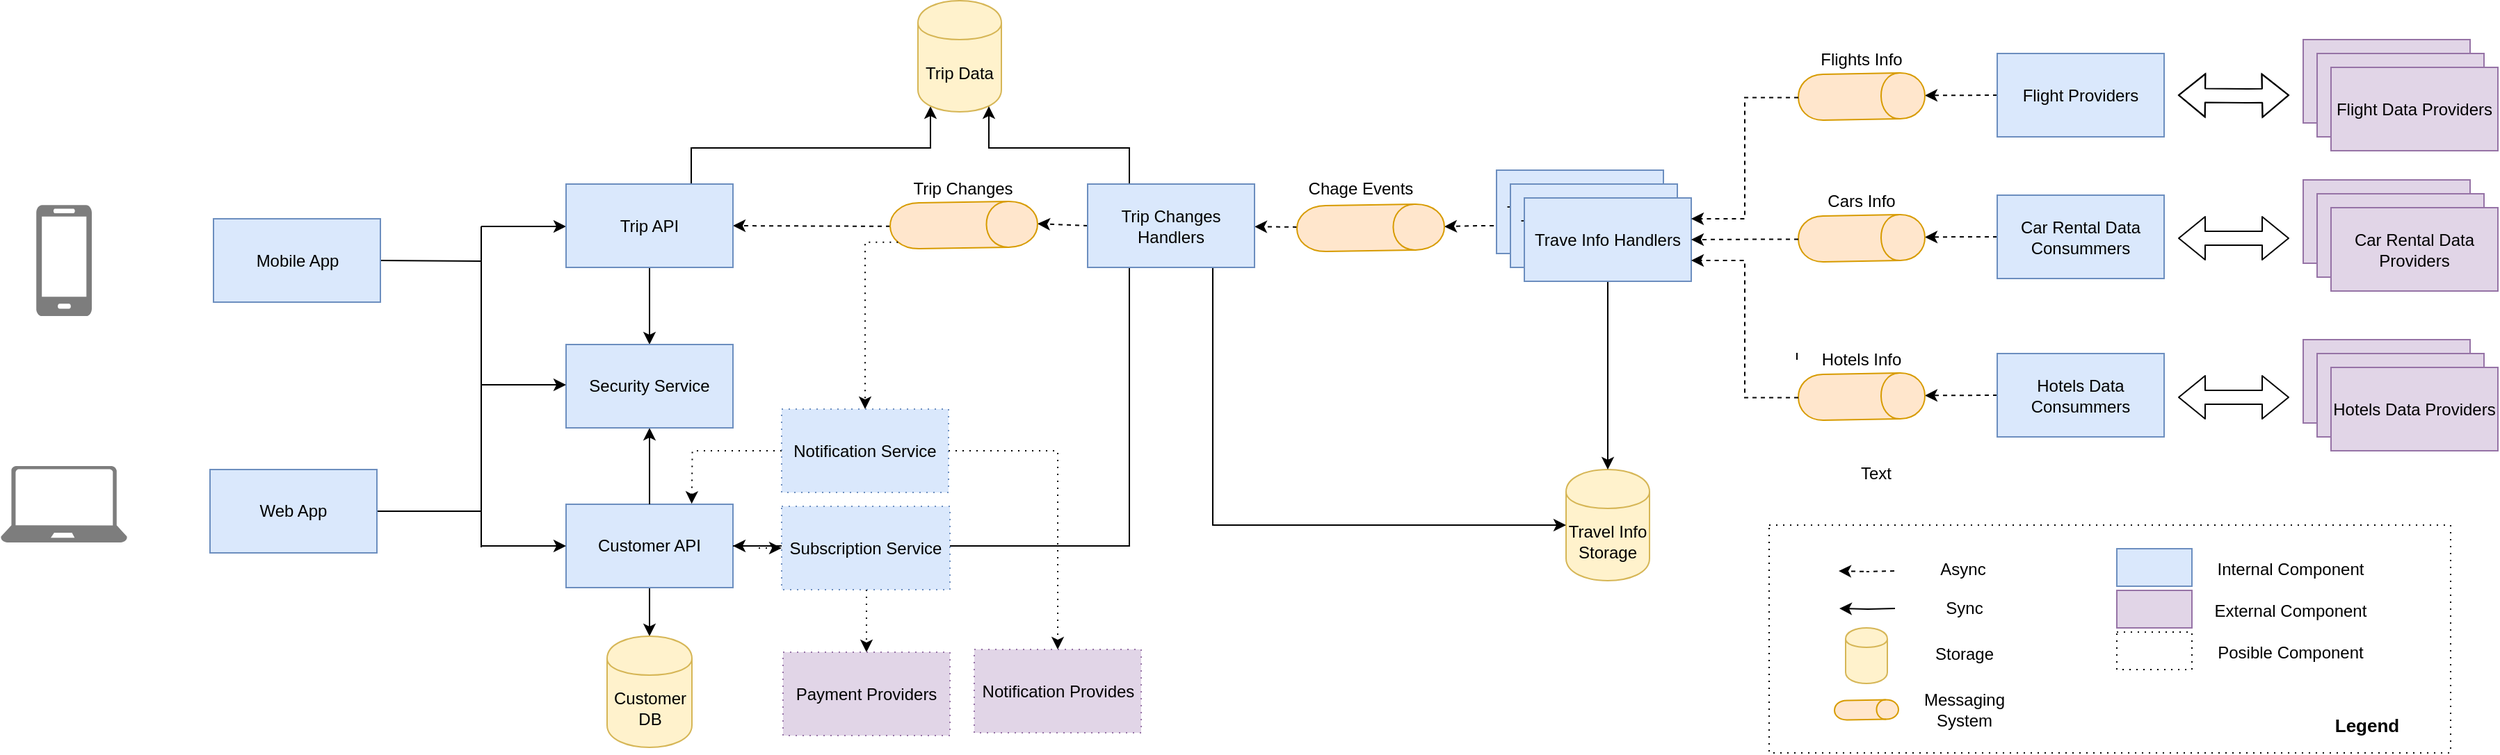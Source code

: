<mxfile pages="1" version="11.2.4" type="github"><diagram id="xNXH8w6hd6gxe_-yVW4Q" name="Page-1"><mxGraphModel dx="1127" dy="653" grid="1" gridSize="10" guides="1" tooltips="1" connect="1" arrows="1" fold="1" page="1" pageScale="1" pageWidth="850" pageHeight="1100" math="0" shadow="0"><root><mxCell id="0"/><mxCell id="1" parent="0"/><mxCell id="ifQ66hsuGqBcpVfuYwg4-45" value="" style="endArrow=classic;html=1;exitX=0.5;exitY=1;exitDx=0;exitDy=0;entryX=1;entryY=0.5;entryDx=0;entryDy=0;dashed=1;" parent="1" source="ifQ66hsuGqBcpVfuYwg4-40" target="t4FJQ2XaHqrF2Y2cfEET-6" edge="1"><mxGeometry width="50" height="50" relative="1" as="geometry"><mxPoint x="568" y="358" as="sourcePoint"/><mxPoint x="528" y="358" as="targetPoint"/></mxGeometry></mxCell><mxCell id="ifQ66hsuGqBcpVfuYwg4-43" value="" style="endArrow=classic;html=1;dashed=1;entryX=0.5;entryY=0;entryDx=0;entryDy=0;exitX=0;exitY=0.5;exitDx=0;exitDy=0;" parent="1" source="ifQ66hsuGqBcpVfuYwg4-33" target="ifQ66hsuGqBcpVfuYwg4-40" edge="1"><mxGeometry width="50" height="50" relative="1" as="geometry"><mxPoint x="842" y="358" as="sourcePoint"/><mxPoint x="812" y="358" as="targetPoint"/></mxGeometry></mxCell><mxCell id="ifQ66hsuGqBcpVfuYwg4-38" style="edgeStyle=orthogonalEdgeStyle;rounded=0;orthogonalLoop=1;jettySize=auto;html=1;exitX=0.5;exitY=1;exitDx=0;exitDy=0;" parent="1" source="t4FJQ2XaHqrF2Y2cfEET-1" target="t4FJQ2XaHqrF2Y2cfEET-10" edge="1"><mxGeometry relative="1" as="geometry"><mxPoint x="624" y="844" as="targetPoint"/></mxGeometry></mxCell><mxCell id="t4FJQ2XaHqrF2Y2cfEET-1" value="Customer API" style="rounded=0;whiteSpace=wrap;html=1;movable=1;resizable=1;rotatable=1;deletable=1;editable=1;connectable=1;fillColor=#dae8fc;strokeColor=#6c8ebf;" parent="1" vertex="1"><mxGeometry x="431" y="559" width="120" height="60" as="geometry"/></mxCell><mxCell id="ifQ66hsuGqBcpVfuYwg4-79" style="edgeStyle=elbowEdgeStyle;rounded=0;orthogonalLoop=1;jettySize=auto;elbow=vertical;html=1;" parent="1" target="t4FJQ2XaHqrF2Y2cfEET-6" edge="1"><mxGeometry relative="1" as="geometry"><mxPoint x="370" y="359" as="sourcePoint"/></mxGeometry></mxCell><mxCell id="ifQ66hsuGqBcpVfuYwg4-80" style="rounded=0;orthogonalLoop=1;jettySize=auto;elbow=vertical;html=1;entryX=0;entryY=0.5;entryDx=0;entryDy=0;" parent="1" target="t4FJQ2XaHqrF2Y2cfEET-1" edge="1"><mxGeometry relative="1" as="geometry"><mxPoint x="370" y="589" as="sourcePoint"/></mxGeometry></mxCell><mxCell id="ifQ66hsuGqBcpVfuYwg4-35" style="edgeStyle=orthogonalEdgeStyle;rounded=0;orthogonalLoop=1;jettySize=auto;html=1;exitX=0.75;exitY=0;exitDx=0;exitDy=0;entryX=0.15;entryY=0.95;entryDx=0;entryDy=0;entryPerimeter=0;" parent="1" source="t4FJQ2XaHqrF2Y2cfEET-6" target="t4FJQ2XaHqrF2Y2cfEET-8" edge="1"><mxGeometry relative="1" as="geometry"><mxPoint x="576" y="584" as="targetPoint"/></mxGeometry></mxCell><mxCell id="FGusSt41KmyFqLpjpx0f-3" style="edgeStyle=orthogonalEdgeStyle;rounded=0;orthogonalLoop=1;jettySize=auto;html=1;exitX=0.5;exitY=1;exitDx=0;exitDy=0;" edge="1" parent="1" source="t4FJQ2XaHqrF2Y2cfEET-6" target="FGusSt41KmyFqLpjpx0f-2"><mxGeometry relative="1" as="geometry"/></mxCell><mxCell id="t4FJQ2XaHqrF2Y2cfEET-6" value="&lt;div&gt;Trip API&lt;/div&gt;" style="rounded=0;whiteSpace=wrap;html=1;movable=1;resizable=1;rotatable=1;deletable=1;editable=1;connectable=1;fillColor=#dae8fc;strokeColor=#6c8ebf;" parent="1" vertex="1"><mxGeometry x="431" y="328.5" width="120" height="60" as="geometry"/></mxCell><mxCell id="t4FJQ2XaHqrF2Y2cfEET-8" value="Trip Data" style="shape=cylinder;whiteSpace=wrap;html=1;boundedLbl=1;backgroundOutline=1;fillColor=#fff2cc;strokeColor=#d6b656;" parent="1" vertex="1"><mxGeometry x="684" y="196.5" width="60" height="80" as="geometry"/></mxCell><mxCell id="t4FJQ2XaHqrF2Y2cfEET-9" value="Travel Info Storage" style="shape=cylinder;whiteSpace=wrap;html=1;boundedLbl=1;backgroundOutline=1;fillColor=#fff2cc;strokeColor=#d6b656;" parent="1" vertex="1"><mxGeometry x="1150" y="534" width="60" height="80" as="geometry"/></mxCell><mxCell id="t4FJQ2XaHqrF2Y2cfEET-10" value="&lt;div&gt;Customer&lt;/div&gt;&lt;div&gt;DB&lt;/div&gt;" style="shape=cylinder;whiteSpace=wrap;html=1;boundedLbl=1;backgroundOutline=1;fillColor=#fff2cc;strokeColor=#d6b656;" parent="1" vertex="1"><mxGeometry x="460.5" y="654" width="61" height="80" as="geometry"/></mxCell><mxCell id="t4FJQ2XaHqrF2Y2cfEET-17" value="" style="pointerEvents=1;shadow=0;dashed=0;html=1;strokeColor=none;labelPosition=center;verticalLabelPosition=bottom;verticalAlign=top;align=center;shape=mxgraph.azure.laptop;fillColor=#7D7D7D;" parent="1" vertex="1"><mxGeometry x="24.5" y="531.5" width="91" height="55" as="geometry"/></mxCell><mxCell id="t4FJQ2XaHqrF2Y2cfEET-18" value="" style="pointerEvents=1;shadow=0;dashed=0;html=1;strokeColor=none;labelPosition=center;verticalLabelPosition=bottom;verticalAlign=top;align=center;shape=mxgraph.azure.mobile;fillColor=#7D7D7D;" parent="1" vertex="1"><mxGeometry x="50" y="343.5" width="40" height="80" as="geometry"/></mxCell><mxCell id="ifQ66hsuGqBcpVfuYwg4-27" style="rounded=0;orthogonalLoop=1;jettySize=auto;html=1;exitX=0;exitY=0.5;exitDx=0;exitDy=0;entryX=0.5;entryY=0;entryDx=0;entryDy=0;dashed=1;movable=0;resizable=0;rotatable=0;deletable=0;editable=0;connectable=0;" parent="1" source="t4FJQ2XaHqrF2Y2cfEET-21" target="rb1_-ttLr2s3xdYtSHh9-11" edge="1"><mxGeometry relative="1" as="geometry"/></mxCell><mxCell id="t4FJQ2XaHqrF2Y2cfEET-21" value="Flight Providers" style="whiteSpace=wrap;html=1;fillColor=#dae8fc;strokeColor=#6c8ebf;movable=0;resizable=0;rotatable=0;deletable=0;editable=0;connectable=0;" parent="1" vertex="1"><mxGeometry x="1460" y="234.5" width="120" height="60" as="geometry"/></mxCell><mxCell id="ifQ66hsuGqBcpVfuYwg4-28" style="edgeStyle=orthogonalEdgeStyle;rounded=0;orthogonalLoop=1;jettySize=auto;html=1;exitX=0;exitY=0.5;exitDx=0;exitDy=0;entryX=0.5;entryY=0;entryDx=0;entryDy=0;dashed=1;movable=0;resizable=0;rotatable=0;deletable=0;editable=0;connectable=0;" parent="1" source="t4FJQ2XaHqrF2Y2cfEET-23" target="t4FJQ2XaHqrF2Y2cfEET-11" edge="1"><mxGeometry relative="1" as="geometry"/></mxCell><mxCell id="t4FJQ2XaHqrF2Y2cfEET-23" value="Car Rental Data Consummers" style="whiteSpace=wrap;html=1;fillColor=#dae8fc;strokeColor=#6c8ebf;movable=0;resizable=0;rotatable=0;deletable=0;editable=0;connectable=0;" parent="1" vertex="1"><mxGeometry x="1460" y="336.5" width="120" height="60" as="geometry"/></mxCell><mxCell id="ifQ66hsuGqBcpVfuYwg4-29" style="rounded=0;orthogonalLoop=1;jettySize=auto;html=1;exitX=0;exitY=0.5;exitDx=0;exitDy=0;entryX=0.5;entryY=0;entryDx=0;entryDy=0;dashed=1;movable=0;resizable=0;rotatable=0;deletable=0;editable=0;connectable=0;" parent="1" source="t4FJQ2XaHqrF2Y2cfEET-25" target="rb1_-ttLr2s3xdYtSHh9-14" edge="1"><mxGeometry relative="1" as="geometry"><mxPoint x="1430" y="378" as="targetPoint"/></mxGeometry></mxCell><mxCell id="t4FJQ2XaHqrF2Y2cfEET-25" value="Hotels Data Consummers" style="whiteSpace=wrap;html=1;fillColor=#dae8fc;strokeColor=#6c8ebf;movable=0;resizable=0;rotatable=0;deletable=0;editable=0;connectable=0;" parent="1" vertex="1"><mxGeometry x="1460" y="450.5" width="120" height="60" as="geometry"/></mxCell><mxCell id="ifQ66hsuGqBcpVfuYwg4-1" value="" style="shape=flexArrow;endArrow=classic;startArrow=classic;html=1;movable=0;resizable=0;rotatable=0;deletable=0;editable=0;connectable=0;" parent="1" edge="1"><mxGeometry width="50" height="50" relative="1" as="geometry"><mxPoint x="1590" y="264.5" as="sourcePoint"/><mxPoint x="1670" y="264.5" as="targetPoint"/><Array as="points"><mxPoint x="1640" y="265"/></Array></mxGeometry></mxCell><mxCell id="ifQ66hsuGqBcpVfuYwg4-5" value="" style="whiteSpace=wrap;html=1;fillColor=#e1d5e7;strokeColor=#9673a6;movable=0;resizable=0;rotatable=0;deletable=0;editable=0;connectable=0;" parent="1" vertex="1"><mxGeometry x="1680" y="325.5" width="120" height="60" as="geometry"/></mxCell><mxCell id="ifQ66hsuGqBcpVfuYwg4-6" value="Flight Providers" style="whiteSpace=wrap;html=1;fillColor=#e1d5e7;strokeColor=#9673a6;movable=0;resizable=0;rotatable=0;deletable=0;editable=0;connectable=0;" parent="1" vertex="1"><mxGeometry x="1680" y="224.5" width="120" height="60" as="geometry"/></mxCell><mxCell id="ifQ66hsuGqBcpVfuYwg4-7" value="" style="whiteSpace=wrap;html=1;fillColor=#e1d5e7;strokeColor=#9673a6;movable=0;resizable=0;rotatable=0;deletable=0;editable=0;connectable=0;" parent="1" vertex="1"><mxGeometry x="1680" y="440.5" width="120" height="60" as="geometry"/></mxCell><mxCell id="ifQ66hsuGqBcpVfuYwg4-8" value="Flight Providers" style="whiteSpace=wrap;html=1;fillColor=#e1d5e7;strokeColor=#9673a6;movable=0;resizable=0;rotatable=0;deletable=0;editable=0;connectable=0;" parent="1" vertex="1"><mxGeometry x="1690" y="234.5" width="120" height="60" as="geometry"/></mxCell><mxCell id="ifQ66hsuGqBcpVfuYwg4-9" value="Flight Data Providers" style="whiteSpace=wrap;html=1;fillColor=#e1d5e7;strokeColor=#9673a6;movable=0;resizable=0;rotatable=0;deletable=0;editable=0;connectable=0;" parent="1" vertex="1"><mxGeometry x="1700" y="244.5" width="120" height="60" as="geometry"/></mxCell><mxCell id="ifQ66hsuGqBcpVfuYwg4-10" value="" style="whiteSpace=wrap;html=1;fillColor=#e1d5e7;strokeColor=#9673a6;movable=0;resizable=0;rotatable=0;deletable=0;editable=0;connectable=0;" parent="1" vertex="1"><mxGeometry x="1690" y="335.5" width="120" height="60" as="geometry"/></mxCell><mxCell id="ifQ66hsuGqBcpVfuYwg4-11" value="Car Rental Data Providers" style="whiteSpace=wrap;html=1;fillColor=#e1d5e7;strokeColor=#9673a6;movable=0;resizable=0;rotatable=0;deletable=0;editable=0;connectable=0;" parent="1" vertex="1"><mxGeometry x="1700" y="345.5" width="120" height="60" as="geometry"/></mxCell><mxCell id="ifQ66hsuGqBcpVfuYwg4-12" value="" style="whiteSpace=wrap;html=1;fillColor=#e1d5e7;strokeColor=#9673a6;movable=0;resizable=0;rotatable=0;deletable=0;editable=0;connectable=0;" parent="1" vertex="1"><mxGeometry x="1690" y="450.5" width="120" height="60" as="geometry"/></mxCell><mxCell id="ifQ66hsuGqBcpVfuYwg4-13" value="Hotels Data Providers" style="whiteSpace=wrap;html=1;fillColor=#e1d5e7;strokeColor=#9673a6;movable=0;resizable=0;rotatable=0;deletable=0;editable=0;connectable=0;" parent="1" vertex="1"><mxGeometry x="1700" y="460.5" width="120" height="60" as="geometry"/></mxCell><mxCell id="ifQ66hsuGqBcpVfuYwg4-14" value="" style="shape=flexArrow;endArrow=classic;startArrow=classic;html=1;movable=0;resizable=0;rotatable=0;deletable=0;editable=0;connectable=0;" parent="1" edge="1"><mxGeometry width="50" height="50" relative="1" as="geometry"><mxPoint x="1590" y="367.5" as="sourcePoint"/><mxPoint x="1670" y="367.5" as="targetPoint"/></mxGeometry></mxCell><mxCell id="ifQ66hsuGqBcpVfuYwg4-15" value="" style="shape=flexArrow;endArrow=classic;startArrow=classic;html=1;movable=0;resizable=0;rotatable=0;deletable=0;editable=0;connectable=0;" parent="1" edge="1"><mxGeometry width="50" height="50" relative="1" as="geometry"><mxPoint x="1590" y="482" as="sourcePoint"/><mxPoint x="1670" y="482" as="targetPoint"/></mxGeometry></mxCell><mxCell id="ifQ66hsuGqBcpVfuYwg4-32" style="edgeStyle=orthogonalEdgeStyle;rounded=0;orthogonalLoop=1;jettySize=auto;html=1;exitX=0;exitY=0.5;exitDx=0;exitDy=0;entryX=0.5;entryY=0;entryDx=0;entryDy=0;dashed=1;" parent="1" source="rb1_-ttLr2s3xdYtSHh9-18" target="ifQ66hsuGqBcpVfuYwg4-31" edge="1"><mxGeometry relative="1" as="geometry"/></mxCell><mxCell id="ifQ66hsuGqBcpVfuYwg4-17" value="Trave Info Handlers" style="whiteSpace=wrap;html=1;fillColor=#dae8fc;strokeColor=#6c8ebf;" parent="1" vertex="1"><mxGeometry x="1100" y="318.5" width="120" height="60" as="geometry"/></mxCell><mxCell id="ifQ66hsuGqBcpVfuYwg4-26" style="edgeStyle=orthogonalEdgeStyle;rounded=0;orthogonalLoop=1;jettySize=auto;html=1;exitX=0.5;exitY=1;exitDx=0;exitDy=0;entryX=0.5;entryY=0;entryDx=0;entryDy=0;" parent="1" target="t4FJQ2XaHqrF2Y2cfEET-9" edge="1" source="rb1_-ttLr2s3xdYtSHh9-19"><mxGeometry relative="1" as="geometry"><mxPoint x="1160" y="379" as="sourcePoint"/><mxPoint x="1179.667" y="524" as="targetPoint"/></mxGeometry></mxCell><mxCell id="ifQ66hsuGqBcpVfuYwg4-23" style="rounded=0;orthogonalLoop=1;jettySize=auto;html=1;exitX=1;exitY=0.5;exitDx=0;exitDy=0;endArrow=none;endFill=0;" parent="1" source="ifQ66hsuGqBcpVfuYwg4-19" edge="1"><mxGeometry relative="1" as="geometry"><mxPoint x="370" y="564" as="targetPoint"/></mxGeometry></mxCell><mxCell id="ifQ66hsuGqBcpVfuYwg4-19" value="Web App" style="rounded=0;whiteSpace=wrap;html=1;movable=1;resizable=1;rotatable=1;deletable=1;editable=1;connectable=1;fillColor=#dae8fc;strokeColor=#6c8ebf;" parent="1" vertex="1"><mxGeometry x="175" y="534" width="120" height="60" as="geometry"/></mxCell><mxCell id="ifQ66hsuGqBcpVfuYwg4-22" style="rounded=0;orthogonalLoop=1;jettySize=auto;html=1;exitX=1;exitY=0.5;exitDx=0;exitDy=0;endArrow=none;endFill=0;" parent="1" source="ifQ66hsuGqBcpVfuYwg4-20" edge="1"><mxGeometry relative="1" as="geometry"><mxPoint x="370" y="384" as="targetPoint"/></mxGeometry></mxCell><mxCell id="ifQ66hsuGqBcpVfuYwg4-20" value="Mobile App" style="rounded=0;whiteSpace=wrap;html=1;movable=1;resizable=1;rotatable=1;deletable=1;editable=1;connectable=1;fillColor=#dae8fc;strokeColor=#6c8ebf;" parent="1" vertex="1"><mxGeometry x="177.5" y="353.5" width="120" height="60" as="geometry"/></mxCell><mxCell id="ifQ66hsuGqBcpVfuYwg4-51" value="" style="edgeStyle=none;rounded=0;orthogonalLoop=1;jettySize=auto;html=1;dashed=1;" parent="1" source="ifQ66hsuGqBcpVfuYwg4-31" target="ifQ66hsuGqBcpVfuYwg4-33" edge="1"><mxGeometry relative="1" as="geometry"/></mxCell><mxCell id="ifQ66hsuGqBcpVfuYwg4-31" value="" style="shape=cylinder;whiteSpace=wrap;html=1;boundedLbl=1;backgroundOutline=1;rotation=89;fillColor=#ffe6cc;strokeColor=#d79b00;" parent="1" vertex="1"><mxGeometry x="993" y="307" width="33" height="106" as="geometry"/></mxCell><mxCell id="ifQ66hsuGqBcpVfuYwg4-34" style="edgeStyle=orthogonalEdgeStyle;rounded=0;orthogonalLoop=1;jettySize=auto;html=1;exitX=0.25;exitY=0;exitDx=0;exitDy=0;entryX=0.85;entryY=0.95;entryDx=0;entryDy=0;entryPerimeter=0;" parent="1" source="ifQ66hsuGqBcpVfuYwg4-33" target="t4FJQ2XaHqrF2Y2cfEET-8" edge="1"><mxGeometry relative="1" as="geometry"><mxPoint x="776" y="591" as="targetPoint"/></mxGeometry></mxCell><mxCell id="ifQ66hsuGqBcpVfuYwg4-37" style="edgeStyle=orthogonalEdgeStyle;rounded=0;orthogonalLoop=1;jettySize=auto;html=1;exitX=0.75;exitY=1;exitDx=0;exitDy=0;entryX=0;entryY=0.5;entryDx=0;entryDy=0;" parent="1" source="ifQ66hsuGqBcpVfuYwg4-33" target="t4FJQ2XaHqrF2Y2cfEET-9" edge="1"><mxGeometry relative="1" as="geometry"/></mxCell><mxCell id="rb1_-ttLr2s3xdYtSHh9-34" style="edgeStyle=orthogonalEdgeStyle;rounded=0;orthogonalLoop=1;jettySize=auto;html=1;exitX=0.25;exitY=1;exitDx=0;exitDy=0;entryX=1;entryY=0.5;entryDx=0;entryDy=0;startSize=6;endArrow=classic;endFill=1;startArrow=none;startFill=0;" edge="1" parent="1" source="ifQ66hsuGqBcpVfuYwg4-33" target="t4FJQ2XaHqrF2Y2cfEET-1"><mxGeometry relative="1" as="geometry"/></mxCell><mxCell id="ifQ66hsuGqBcpVfuYwg4-33" value="Trip Changes Handlers" style="rounded=0;whiteSpace=wrap;html=1;movable=1;resizable=1;rotatable=1;deletable=1;editable=1;connectable=1;fillColor=#dae8fc;strokeColor=#6c8ebf;" parent="1" vertex="1"><mxGeometry x="806" y="328.5" width="120" height="60" as="geometry"/></mxCell><mxCell id="ifQ66hsuGqBcpVfuYwg4-39" value="&lt;div&gt;Chage Events&lt;br&gt;&lt;/div&gt;" style="text;html=1;strokeColor=none;fillColor=none;align=center;verticalAlign=middle;whiteSpace=wrap;rounded=0;dashed=1;" parent="1" vertex="1"><mxGeometry x="956" y="322" width="93" height="20" as="geometry"/></mxCell><mxCell id="ifQ66hsuGqBcpVfuYwg4-40" value="" style="shape=cylinder;whiteSpace=wrap;html=1;boundedLbl=1;backgroundOutline=1;rotation=89;fillColor=#ffe6cc;strokeColor=#d79b00;" parent="1" vertex="1"><mxGeometry x="700.5" y="305" width="33" height="106" as="geometry"/></mxCell><mxCell id="ifQ66hsuGqBcpVfuYwg4-46" value="Trip Changes" style="text;html=1;strokeColor=none;fillColor=none;align=center;verticalAlign=middle;whiteSpace=wrap;rounded=0;dashed=1;" parent="1" vertex="1"><mxGeometry x="670" y="322" width="93" height="20" as="geometry"/></mxCell><mxCell id="rb1_-ttLr2s3xdYtSHh9-3" value="" style="endArrow=none;html=1;startSize=6;" edge="1" parent="1"><mxGeometry width="50" height="50" relative="1" as="geometry"><mxPoint x="370" y="590" as="sourcePoint"/><mxPoint x="370" y="359" as="targetPoint"/></mxGeometry></mxCell><mxCell id="FGusSt41KmyFqLpjpx0f-5" value="" style="edgeStyle=orthogonalEdgeStyle;rounded=0;orthogonalLoop=1;jettySize=auto;html=1;endArrow=none;endFill=0;startArrow=classic;startFill=1;" edge="1" parent="1" source="FGusSt41KmyFqLpjpx0f-2" target="t4FJQ2XaHqrF2Y2cfEET-1"><mxGeometry relative="1" as="geometry"/></mxCell><mxCell id="FGusSt41KmyFqLpjpx0f-2" value="Security Service" style="rounded=0;whiteSpace=wrap;html=1;movable=1;resizable=1;rotatable=1;deletable=1;editable=1;connectable=1;fillColor=#dae8fc;strokeColor=#6c8ebf;comic=0;glass=0;shadow=0;" vertex="1" parent="1"><mxGeometry x="431" y="444" width="120" height="60" as="geometry"/></mxCell><mxCell id="FGusSt41KmyFqLpjpx0f-6" style="edgeStyle=elbowEdgeStyle;rounded=0;orthogonalLoop=1;jettySize=auto;elbow=vertical;html=1;" edge="1" parent="1"><mxGeometry relative="1" as="geometry"><mxPoint x="370" y="473.0" as="sourcePoint"/><mxPoint x="431" y="472.724" as="targetPoint"/></mxGeometry></mxCell><mxCell id="rb1_-ttLr2s3xdYtSHh9-4" value="" style="group;movable=0;resizable=0;rotatable=0;deletable=0;editable=0;connectable=0;" vertex="1" connectable="0" parent="1"><mxGeometry x="1296" y="574" width="490" height="164" as="geometry"/></mxCell><mxCell id="ifQ66hsuGqBcpVfuYwg4-82" value="" style="rounded=0;whiteSpace=wrap;html=1;dashed=1;dashPattern=1 4;movable=0;resizable=0;rotatable=0;deletable=0;editable=0;connectable=0;" parent="rb1_-ttLr2s3xdYtSHh9-4" vertex="1"><mxGeometry width="490" height="164" as="geometry"/></mxCell><mxCell id="ifQ66hsuGqBcpVfuYwg4-62" style="edgeStyle=orthogonalEdgeStyle;rounded=0;orthogonalLoop=1;jettySize=auto;html=1;dashed=1;movable=0;resizable=0;rotatable=0;deletable=0;editable=0;connectable=0;" parent="rb1_-ttLr2s3xdYtSHh9-4" edge="1"><mxGeometry relative="1" as="geometry"><mxPoint x="90" y="33.0" as="sourcePoint"/><mxPoint x="50" y="33.0" as="targetPoint"/></mxGeometry></mxCell><mxCell id="ifQ66hsuGqBcpVfuYwg4-63" value="Async" style="text;html=1;strokeColor=none;fillColor=none;align=center;verticalAlign=middle;whiteSpace=wrap;rounded=0;dashed=1;movable=0;resizable=0;rotatable=0;deletable=0;editable=0;connectable=0;" parent="rb1_-ttLr2s3xdYtSHh9-4" vertex="1"><mxGeometry x="100" y="17" width="79" height="30" as="geometry"/></mxCell><mxCell id="ifQ66hsuGqBcpVfuYwg4-64" style="edgeStyle=orthogonalEdgeStyle;rounded=0;orthogonalLoop=1;jettySize=auto;html=1;movable=0;resizable=0;rotatable=0;deletable=0;editable=0;connectable=0;" parent="rb1_-ttLr2s3xdYtSHh9-4" edge="1"><mxGeometry relative="1" as="geometry"><mxPoint x="90.5" y="60" as="sourcePoint"/><mxPoint x="50.5" y="60" as="targetPoint"/></mxGeometry></mxCell><mxCell id="ifQ66hsuGqBcpVfuYwg4-65" value="Storage" style="text;html=1;strokeColor=none;fillColor=none;align=center;verticalAlign=middle;whiteSpace=wrap;rounded=0;dashed=1;movable=0;resizable=0;rotatable=0;deletable=0;editable=0;connectable=0;" parent="rb1_-ttLr2s3xdYtSHh9-4" vertex="1"><mxGeometry x="100.5" y="78" width="79" height="30" as="geometry"/></mxCell><mxCell id="ifQ66hsuGqBcpVfuYwg4-66" value="" style="shape=cylinder;whiteSpace=wrap;html=1;boundedLbl=1;backgroundOutline=1;fillColor=#fff2cc;strokeColor=#d6b656;movable=0;resizable=0;rotatable=0;deletable=0;editable=0;connectable=0;" parent="rb1_-ttLr2s3xdYtSHh9-4" vertex="1"><mxGeometry x="55" y="74" width="30" height="40" as="geometry"/></mxCell><mxCell id="ifQ66hsuGqBcpVfuYwg4-67" value="Sync" style="text;html=1;strokeColor=none;fillColor=none;align=center;verticalAlign=middle;whiteSpace=wrap;rounded=0;dashed=1;movable=0;resizable=0;rotatable=0;deletable=0;editable=0;connectable=0;" parent="rb1_-ttLr2s3xdYtSHh9-4" vertex="1"><mxGeometry x="100.5" y="45" width="79" height="30" as="geometry"/></mxCell><mxCell id="ifQ66hsuGqBcpVfuYwg4-68" value="" style="whiteSpace=wrap;html=1;fillColor=#dae8fc;strokeColor=#6c8ebf;movable=0;resizable=0;rotatable=0;deletable=0;editable=0;connectable=0;" parent="rb1_-ttLr2s3xdYtSHh9-4" vertex="1"><mxGeometry x="250" y="17" width="54" height="27" as="geometry"/></mxCell><mxCell id="ifQ66hsuGqBcpVfuYwg4-69" value="Internal Component" style="text;html=1;strokeColor=none;fillColor=none;align=center;verticalAlign=middle;whiteSpace=wrap;rounded=0;dashed=1;movable=0;resizable=0;rotatable=0;deletable=0;editable=0;connectable=0;" parent="rb1_-ttLr2s3xdYtSHh9-4" vertex="1"><mxGeometry x="310" y="17" width="130" height="30" as="geometry"/></mxCell><mxCell id="ifQ66hsuGqBcpVfuYwg4-70" value="" style="whiteSpace=wrap;html=1;fillColor=#e1d5e7;strokeColor=#9673a6;movable=0;resizable=0;rotatable=0;deletable=0;editable=0;connectable=0;" parent="rb1_-ttLr2s3xdYtSHh9-4" vertex="1"><mxGeometry x="250" y="47" width="54" height="27" as="geometry"/></mxCell><mxCell id="ifQ66hsuGqBcpVfuYwg4-71" value="External Component" style="text;html=1;strokeColor=none;fillColor=none;align=center;verticalAlign=middle;whiteSpace=wrap;rounded=0;dashed=1;movable=0;resizable=0;rotatable=0;deletable=0;editable=0;connectable=0;" parent="rb1_-ttLr2s3xdYtSHh9-4" vertex="1"><mxGeometry x="310" y="47" width="130" height="30" as="geometry"/></mxCell><mxCell id="ifQ66hsuGqBcpVfuYwg4-72" value="" style="whiteSpace=wrap;html=1;dashed=1;dashPattern=1 4;movable=0;resizable=0;rotatable=0;deletable=0;editable=0;connectable=0;" parent="rb1_-ttLr2s3xdYtSHh9-4" vertex="1"><mxGeometry x="250" y="77" width="54" height="27" as="geometry"/></mxCell><mxCell id="ifQ66hsuGqBcpVfuYwg4-73" value="Posible Component" style="text;html=1;strokeColor=none;fillColor=none;align=center;verticalAlign=middle;whiteSpace=wrap;rounded=0;dashed=1;movable=0;resizable=0;rotatable=0;deletable=0;editable=0;connectable=0;" parent="rb1_-ttLr2s3xdYtSHh9-4" vertex="1"><mxGeometry x="310" y="77" width="130" height="30" as="geometry"/></mxCell><mxCell id="ifQ66hsuGqBcpVfuYwg4-74" value="" style="shape=cylinder;whiteSpace=wrap;html=1;boundedLbl=1;backgroundOutline=1;rotation=89;fillColor=#ffe6cc;strokeColor=#d79b00;movable=0;resizable=0;rotatable=0;deletable=0;editable=0;connectable=0;" parent="rb1_-ttLr2s3xdYtSHh9-4" vertex="1"><mxGeometry x="63" y="110" width="14" height="46" as="geometry"/></mxCell><mxCell id="ifQ66hsuGqBcpVfuYwg4-76" value="Messaging System" style="text;html=1;strokeColor=none;fillColor=none;align=center;verticalAlign=middle;whiteSpace=wrap;rounded=0;dashed=1;movable=0;resizable=0;rotatable=0;deletable=0;editable=0;connectable=0;" parent="rb1_-ttLr2s3xdYtSHh9-4" vertex="1"><mxGeometry x="100.5" y="118" width="79" height="30" as="geometry"/></mxCell><mxCell id="ifQ66hsuGqBcpVfuYwg4-81" value="Legend" style="text;html=1;strokeColor=none;fillColor=none;align=center;verticalAlign=middle;whiteSpace=wrap;rounded=0;dashed=1;dashPattern=1 4;fontStyle=1;fontSize=13;movable=0;resizable=0;rotatable=0;deletable=0;editable=0;connectable=0;" parent="rb1_-ttLr2s3xdYtSHh9-4" vertex="1"><mxGeometry x="389.5" y="133" width="80" height="21" as="geometry"/></mxCell><mxCell id="rb1_-ttLr2s3xdYtSHh9-9" value="" style="group;movable=0;resizable=0;rotatable=0;deletable=0;editable=0;connectable=0;" vertex="1" connectable="0" parent="1"><mxGeometry x="1316" y="322.0" width="93" height="91" as="geometry"/></mxCell><mxCell id="t4FJQ2XaHqrF2Y2cfEET-11" value="" style="shape=cylinder;whiteSpace=wrap;html=1;boundedLbl=1;backgroundOutline=1;rotation=89;fillColor=#ffe6cc;strokeColor=#d79b00;movable=0;resizable=0;rotatable=0;deletable=0;editable=0;connectable=0;" parent="rb1_-ttLr2s3xdYtSHh9-9" vertex="1"><mxGeometry x="30" width="33" height="91" as="geometry"/></mxCell><mxCell id="ifQ66hsuGqBcpVfuYwg4-55" value="Cars Info" style="text;html=1;strokeColor=none;fillColor=none;align=center;verticalAlign=middle;whiteSpace=wrap;rounded=0;dashed=1;movable=0;resizable=0;rotatable=0;deletable=0;editable=0;connectable=0;" parent="rb1_-ttLr2s3xdYtSHh9-9" vertex="1"><mxGeometry y="9.0" width="93" height="20" as="geometry"/></mxCell><mxCell id="rb1_-ttLr2s3xdYtSHh9-10" value="" style="group;movable=0;resizable=0;rotatable=0;deletable=0;editable=0;connectable=0;" vertex="1" connectable="0" parent="1"><mxGeometry x="1316" y="220.0" width="93" height="91" as="geometry"/></mxCell><mxCell id="rb1_-ttLr2s3xdYtSHh9-11" value="" style="shape=cylinder;whiteSpace=wrap;html=1;boundedLbl=1;backgroundOutline=1;rotation=89;fillColor=#ffe6cc;strokeColor=#d79b00;movable=0;resizable=0;rotatable=0;deletable=0;editable=0;connectable=0;" vertex="1" parent="rb1_-ttLr2s3xdYtSHh9-10"><mxGeometry x="30" width="33" height="91" as="geometry"/></mxCell><mxCell id="rb1_-ttLr2s3xdYtSHh9-12" value="Flights Info" style="text;html=1;strokeColor=none;fillColor=none;align=center;verticalAlign=middle;whiteSpace=wrap;rounded=0;dashed=1;movable=0;resizable=0;rotatable=0;deletable=0;editable=0;connectable=0;" vertex="1" parent="rb1_-ttLr2s3xdYtSHh9-10"><mxGeometry y="9.0" width="93" height="20" as="geometry"/></mxCell><mxCell id="rb1_-ttLr2s3xdYtSHh9-13" value="" style="group;movable=0;resizable=0;rotatable=0;deletable=0;editable=0;connectable=0;" vertex="1" connectable="0" parent="1"><mxGeometry x="1316" y="436.0" width="93" height="91" as="geometry"/></mxCell><mxCell id="rb1_-ttLr2s3xdYtSHh9-14" value="" style="shape=cylinder;whiteSpace=wrap;html=1;boundedLbl=1;backgroundOutline=1;rotation=89;fillColor=#ffe6cc;strokeColor=#d79b00;movable=0;resizable=0;rotatable=0;deletable=0;editable=0;connectable=0;" vertex="1" parent="rb1_-ttLr2s3xdYtSHh9-13"><mxGeometry x="30" width="33" height="91" as="geometry"/></mxCell><mxCell id="rb1_-ttLr2s3xdYtSHh9-15" value="Hotels Info" style="text;html=1;strokeColor=none;fillColor=none;align=center;verticalAlign=middle;whiteSpace=wrap;rounded=0;dashed=1;movable=0;resizable=0;rotatable=0;deletable=0;editable=0;connectable=0;" vertex="1" parent="rb1_-ttLr2s3xdYtSHh9-13"><mxGeometry y="9.0" width="93" height="20" as="geometry"/></mxCell><mxCell id="rb1_-ttLr2s3xdYtSHh9-16" style="edgeStyle=none;rounded=0;orthogonalLoop=1;jettySize=auto;html=1;exitX=0;exitY=0.5;exitDx=0;exitDy=0;entryX=0;entryY=0.25;entryDx=0;entryDy=0;startSize=6;endArrow=none;endFill=0;movable=0;resizable=0;rotatable=0;deletable=0;editable=0;connectable=0;" edge="1" parent="rb1_-ttLr2s3xdYtSHh9-13" source="rb1_-ttLr2s3xdYtSHh9-15" target="rb1_-ttLr2s3xdYtSHh9-15"><mxGeometry relative="1" as="geometry"/></mxCell><mxCell id="rb1_-ttLr2s3xdYtSHh9-18" value="Trave Info Handlers" style="whiteSpace=wrap;html=1;fillColor=#dae8fc;strokeColor=#6c8ebf;" vertex="1" parent="1"><mxGeometry x="1110" y="328.5" width="120" height="60" as="geometry"/></mxCell><mxCell id="rb1_-ttLr2s3xdYtSHh9-19" value="Trave Info Handlers" style="whiteSpace=wrap;html=1;fillColor=#dae8fc;strokeColor=#6c8ebf;" vertex="1" parent="1"><mxGeometry x="1120" y="338.5" width="120" height="60" as="geometry"/></mxCell><mxCell id="ifQ66hsuGqBcpVfuYwg4-30" style="edgeStyle=orthogonalEdgeStyle;rounded=0;orthogonalLoop=1;jettySize=auto;html=1;dashed=1;entryX=1;entryY=0.5;entryDx=0;entryDy=0;exitX=0.5;exitY=1;exitDx=0;exitDy=0;movable=0;resizable=0;rotatable=0;deletable=0;editable=0;connectable=0;" parent="1" target="rb1_-ttLr2s3xdYtSHh9-19" edge="1" source="t4FJQ2XaHqrF2Y2cfEET-11"><mxGeometry relative="1" as="geometry"><mxPoint x="1320" y="369" as="sourcePoint"/><mxPoint x="1305" y="390" as="targetPoint"/></mxGeometry></mxCell><mxCell id="rb1_-ttLr2s3xdYtSHh9-21" style="edgeStyle=elbowEdgeStyle;rounded=0;orthogonalLoop=1;jettySize=auto;html=1;dashed=1;entryX=1;entryY=0.75;entryDx=0;entryDy=0;exitX=0.5;exitY=1;exitDx=0;exitDy=0;movable=0;resizable=0;rotatable=0;deletable=0;editable=0;connectable=0;" edge="1" parent="1" source="rb1_-ttLr2s3xdYtSHh9-14" target="rb1_-ttLr2s3xdYtSHh9-19"><mxGeometry relative="1" as="geometry"><mxPoint x="1327.167" y="378.667" as="sourcePoint"/><mxPoint x="1249.667" y="378.667" as="targetPoint"/></mxGeometry></mxCell><mxCell id="rb1_-ttLr2s3xdYtSHh9-22" style="edgeStyle=elbowEdgeStyle;rounded=0;orthogonalLoop=1;jettySize=auto;html=1;dashed=1;entryX=1;entryY=0.25;entryDx=0;entryDy=0;exitX=0.5;exitY=1;exitDx=0;exitDy=0;movable=0;resizable=0;rotatable=0;deletable=0;editable=0;connectable=0;" edge="1" parent="1" source="rb1_-ttLr2s3xdYtSHh9-11" target="rb1_-ttLr2s3xdYtSHh9-19"><mxGeometry relative="1" as="geometry"><mxPoint x="1327.167" y="492" as="sourcePoint"/><mxPoint x="1249.667" y="393.667" as="targetPoint"/></mxGeometry></mxCell><mxCell id="rb1_-ttLr2s3xdYtSHh9-23" value="Notifications" parent="0"/><mxCell id="rb1_-ttLr2s3xdYtSHh9-24" value="" style="edgeStyle=elbowEdgeStyle;rounded=0;orthogonalLoop=1;jettySize=auto;html=1;dashed=1;dashPattern=1 4;" edge="1" parent="rb1_-ttLr2s3xdYtSHh9-23" target="rb1_-ttLr2s3xdYtSHh9-31"><mxGeometry relative="1" as="geometry"><mxPoint x="551" y="589" as="sourcePoint"/></mxGeometry></mxCell><mxCell id="rb1_-ttLr2s3xdYtSHh9-25" style="edgeStyle=elbowEdgeStyle;rounded=0;orthogonalLoop=1;jettySize=auto;html=1;exitX=0.85;exitY=0.95;exitDx=0;exitDy=0;exitPerimeter=0;entryX=0.5;entryY=0;entryDx=0;entryDy=0;dashed=1;dashPattern=1 4;" edge="1" parent="rb1_-ttLr2s3xdYtSHh9-23" target="rb1_-ttLr2s3xdYtSHh9-28"><mxGeometry relative="1" as="geometry"><Array as="points"><mxPoint x="646" y="390"/></Array><mxPoint x="669.667" y="370.333" as="sourcePoint"/></mxGeometry></mxCell><mxCell id="rb1_-ttLr2s3xdYtSHh9-26" value="" style="edgeStyle=orthogonalEdgeStyle;rounded=0;orthogonalLoop=1;jettySize=auto;html=1;dashed=1;dashPattern=1 4;entryX=0.5;entryY=0;entryDx=0;entryDy=0;" edge="1" parent="rb1_-ttLr2s3xdYtSHh9-23" source="rb1_-ttLr2s3xdYtSHh9-28" target="rb1_-ttLr2s3xdYtSHh9-29"><mxGeometry relative="1" as="geometry"><mxPoint x="784" y="640" as="targetPoint"/></mxGeometry></mxCell><mxCell id="rb1_-ttLr2s3xdYtSHh9-27" style="edgeStyle=orthogonalEdgeStyle;rounded=0;orthogonalLoop=1;jettySize=auto;html=1;exitX=0;exitY=0.5;exitDx=0;exitDy=0;dashed=1;dashPattern=1 4;entryX=0.75;entryY=0;entryDx=0;entryDy=0;" edge="1" parent="rb1_-ttLr2s3xdYtSHh9-23" source="rb1_-ttLr2s3xdYtSHh9-28"><mxGeometry relative="1" as="geometry"><mxPoint x="521.333" y="558.667" as="targetPoint"/></mxGeometry></mxCell><mxCell id="rb1_-ttLr2s3xdYtSHh9-28" value="Notification Service" style="rounded=0;whiteSpace=wrap;html=1;movable=1;resizable=1;rotatable=1;deletable=1;editable=1;connectable=1;dashed=1;dashPattern=1 4;fillColor=#dae8fc;strokeColor=#6c8ebf;" vertex="1" parent="rb1_-ttLr2s3xdYtSHh9-23"><mxGeometry x="586" y="490.5" width="120" height="60" as="geometry"/></mxCell><mxCell id="rb1_-ttLr2s3xdYtSHh9-29" value="Notification Provides" style="rounded=0;whiteSpace=wrap;html=1;dashed=1;fillColor=#e1d5e7;strokeColor=#9673a6;dashPattern=1 4;" vertex="1" parent="rb1_-ttLr2s3xdYtSHh9-23"><mxGeometry x="724.5" y="663.5" width="120" height="60" as="geometry"/></mxCell><mxCell id="rb1_-ttLr2s3xdYtSHh9-30" value="" style="edgeStyle=elbowEdgeStyle;rounded=0;orthogonalLoop=1;jettySize=auto;html=1;dashed=1;dashPattern=1 4;" edge="1" parent="rb1_-ttLr2s3xdYtSHh9-23" source="rb1_-ttLr2s3xdYtSHh9-31" target="rb1_-ttLr2s3xdYtSHh9-32"><mxGeometry relative="1" as="geometry"/></mxCell><mxCell id="rb1_-ttLr2s3xdYtSHh9-31" value="Subscription Service" style="rounded=0;whiteSpace=wrap;html=1;movable=1;resizable=1;rotatable=1;deletable=1;editable=1;connectable=1;dashed=1;dashPattern=1 4;fillColor=#dae8fc;strokeColor=#6c8ebf;" vertex="1" parent="rb1_-ttLr2s3xdYtSHh9-23"><mxGeometry x="586" y="560.5" width="121" height="60" as="geometry"/></mxCell><mxCell id="rb1_-ttLr2s3xdYtSHh9-32" value="Payment Providers" style="rounded=0;whiteSpace=wrap;html=1;dashed=1;fillColor=#e1d5e7;strokeColor=#9673a6;dashPattern=1 4;" vertex="1" parent="rb1_-ttLr2s3xdYtSHh9-23"><mxGeometry x="587" y="665.5" width="120" height="60" as="geometry"/></mxCell><mxCell id="rb1_-ttLr2s3xdYtSHh9-35" value="Text" style="text;html=1;resizable=0;points=[];autosize=1;align=left;verticalAlign=top;spacingTop=-4;" vertex="1" parent="rb1_-ttLr2s3xdYtSHh9-23"><mxGeometry x="1360" y="527" width="40" height="20" as="geometry"/></mxCell></root></mxGraphModel></diagram></mxfile>